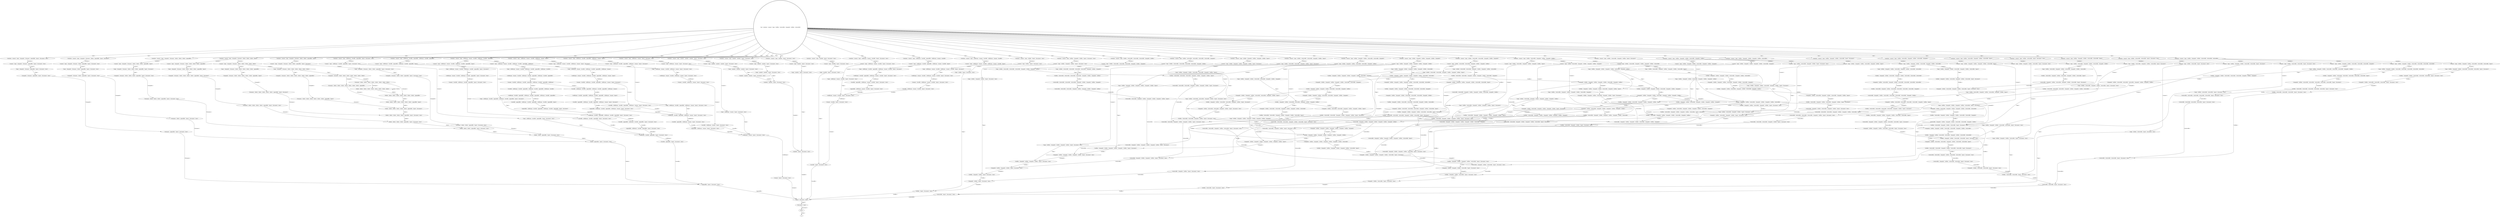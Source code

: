 digraph  {
0 [shape=doublecircle, label="('init', 'initialise', 'connect', 'login', 'listfiles', 'retrievefile', 'changedir', 'listfiles', 'retrievefile')"];
1 [label="('initialise', 'connect', 'login', 'changedir', 'listnames', 'delete', 'delete', 'appendfile', 'logout')"];
2 [label="('connect', 'login', 'changedir', 'listnames', 'delete', 'delete', 'appendfile', 'logout', 'disconnect')"];
3 [label="('login', 'changedir', 'listnames', 'delete', 'delete', 'appendfile', 'logout', 'disconnect', 'term')"];
4 [label="('changedir', 'listnames', 'delete', 'delete', 'appendfile', 'logout', 'disconnect', 'term')"];
5 [label="('listnames', 'delete', 'delete', 'appendfile', 'logout', 'disconnect', 'term')"];
6 [label="('delete', 'delete', 'appendfile', 'logout', 'disconnect', 'term')"];
7 [label="('delete', 'appendfile', 'logout', 'disconnect', 'term')"];
8 [label="('appendfile', 'logout', 'disconnect', 'term')"];
9 [label="('logout', 'disconnect', 'term')"];
10 [label="('disconnect', 'term')"];
11 [label="('term',)"];
13 [label="('initialise', 'connect', 'login', 'listfiles', 'logout', 'disconnect', 'term')"];
14 [label="('connect', 'login', 'listfiles', 'logout', 'disconnect', 'term')"];
15 [label="('login', 'listfiles', 'logout', 'disconnect', 'term')"];
16 [label="('listfiles', 'logout', 'disconnect', 'term')"];
18 [label="('initialise', 'connect', 'login', 'setfiletype', 'rename', 'logout', 'disconnect', 'term')"];
19 [label="('connect', 'login', 'setfiletype', 'rename', 'logout', 'disconnect', 'term')"];
20 [label="('login', 'setfiletype', 'rename', 'logout', 'disconnect', 'term')"];
21 [label="('setfiletype', 'rename', 'logout', 'disconnect', 'term')"];
22 [label="('rename', 'logout', 'disconnect', 'term')"];
24 [label="('initialise', 'connect', 'login', 'listfiles', 'changedir', 'listfiles', 'logout', 'disconnect', 'term')"];
25 [label="('connect', 'login', 'listfiles', 'changedir', 'listfiles', 'logout', 'disconnect', 'term')"];
26 [label="('login', 'listfiles', 'changedir', 'listfiles', 'logout', 'disconnect', 'term')"];
27 [label="('listfiles', 'changedir', 'listfiles', 'logout', 'disconnect', 'term')"];
28 [label="('changedir', 'listfiles', 'logout', 'disconnect', 'term')"];
30 [label="('initialise', 'connect', 'login', 'storefile', 'logout', 'disconnect', 'term')"];
31 [label="('connect', 'login', 'storefile', 'logout', 'disconnect', 'term')"];
32 [label="('login', 'storefile', 'logout', 'disconnect', 'term')"];
33 [label="('storefile', 'logout', 'disconnect', 'term')"];
35 [label="('initialise', 'connect', 'login', 'makedir', 'logout', 'disconnect', 'term')"];
36 [label="('connect', 'login', 'makedir', 'logout', 'disconnect', 'term')"];
37 [label="('login', 'makedir', 'logout', 'disconnect', 'term')"];
38 [label="('makedir', 'logout', 'disconnect', 'term')"];
40 [label="('initialise', 'connect', 'login', 'changedir', 'listnames', 'delete', 'delete', 'delete', 'appendfile')"];
41 [label="('connect', 'login', 'changedir', 'listnames', 'delete', 'delete', 'delete', 'appendfile', 'logout')"];
42 [label="('login', 'changedir', 'listnames', 'delete', 'delete', 'delete', 'appendfile', 'logout', 'disconnect')"];
43 [label="('changedir', 'listnames', 'delete', 'delete', 'delete', 'appendfile', 'logout', 'disconnect', 'term')"];
44 [label="('listnames', 'delete', 'delete', 'delete', 'appendfile', 'logout', 'disconnect', 'term')"];
45 [label="('delete', 'delete', 'delete', 'appendfile', 'logout', 'disconnect', 'term')"];
47 [label="('initialise', 'connect', 'login', 'changedir', 'listnames', 'appendfile', 'logout', 'disconnect', 'term')"];
48 [label="('connect', 'login', 'changedir', 'listnames', 'appendfile', 'logout', 'disconnect', 'term')"];
49 [label="('login', 'changedir', 'listnames', 'appendfile', 'logout', 'disconnect', 'term')"];
50 [label="('changedir', 'listnames', 'appendfile', 'logout', 'disconnect', 'term')"];
51 [label="('listnames', 'appendfile', 'logout', 'disconnect', 'term')"];
53 [label="('initialise', 'connect', 'login', 'listfiles', 'changedir', 'listfiles', 'changedir', 'listfiles', 'changedir')"];
54 [label="('connect', 'login', 'listfiles', 'changedir', 'listfiles', 'changedir', 'listfiles', 'changedir', 'listfiles')"];
55 [label="('login', 'listfiles', 'changedir', 'listfiles', 'changedir', 'listfiles', 'changedir', 'listfiles', 'logout')"];
56 [label="('listfiles', 'changedir', 'listfiles', 'changedir', 'listfiles', 'changedir', 'listfiles', 'logout', 'disconnect')"];
57 [label="('changedir', 'listfiles', 'changedir', 'listfiles', 'changedir', 'listfiles', 'logout', 'disconnect', 'term')"];
58 [label="('listfiles', 'changedir', 'listfiles', 'changedir', 'listfiles', 'logout', 'disconnect', 'term')"];
59 [label="('changedir', 'listfiles', 'changedir', 'listfiles', 'logout', 'disconnect', 'term')"];
61 [label="('initialise', 'connect', 'login', 'listfiles', 'retrievefile', 'changedir', 'listfiles', 'changedir', 'listfiles')"];
62 [label="('connect', 'login', 'listfiles', 'retrievefile', 'changedir', 'listfiles', 'changedir', 'listfiles', 'changedir')"];
63 [label="('login', 'listfiles', 'retrievefile', 'changedir', 'listfiles', 'changedir', 'listfiles', 'changedir', 'listfiles')"];
64 [label="('listfiles', 'retrievefile', 'changedir', 'listfiles', 'changedir', 'listfiles', 'changedir', 'listfiles', 'changedir')"];
65 [label="('retrievefile', 'changedir', 'listfiles', 'changedir', 'listfiles', 'changedir', 'listfiles', 'changedir', 'listfiles')"];
66 [label="('changedir', 'listfiles', 'changedir', 'listfiles', 'changedir', 'listfiles', 'changedir', 'listfiles', 'changedir')"];
67 [label="('listfiles', 'changedir', 'listfiles', 'changedir', 'listfiles', 'changedir', 'listfiles', 'changedir', 'listfiles')"];
68 [label="('changedir', 'listfiles', 'changedir', 'listfiles', 'changedir', 'listfiles', 'changedir', 'listfiles', 'logout')"];
70 [label="('initialise', 'connect', 'login', 'changedir', 'listnames', 'delete', 'appendfile', 'logout', 'disconnect')"];
71 [label="('connect', 'login', 'changedir', 'listnames', 'delete', 'appendfile', 'logout', 'disconnect', 'term')"];
72 [label="('login', 'changedir', 'listnames', 'delete', 'appendfile', 'logout', 'disconnect', 'term')"];
73 [label="('changedir', 'listnames', 'delete', 'appendfile', 'logout', 'disconnect', 'term')"];
74 [label="('listnames', 'delete', 'appendfile', 'logout', 'disconnect', 'term')"];
76 [label="('initialise', 'connect', 'login', 'setfiletype', 'storefile', 'appendfile', 'logout', 'disconnect', 'term')"];
77 [label="('connect', 'login', 'setfiletype', 'storefile', 'appendfile', 'logout', 'disconnect', 'term')"];
78 [label="('login', 'setfiletype', 'storefile', 'appendfile', 'logout', 'disconnect', 'term')"];
79 [label="('setfiletype', 'storefile', 'appendfile', 'logout', 'disconnect', 'term')"];
80 [label="('storefile', 'appendfile', 'logout', 'disconnect', 'term')"];
82 [label="('initialise', 'connect', 'login', 'setfiletype', 'rename', 'storefile', 'setfiletype', 'rename', 'logout')"];
83 [label="('connect', 'login', 'setfiletype', 'rename', 'storefile', 'setfiletype', 'rename', 'logout', 'disconnect')"];
84 [label="('login', 'setfiletype', 'rename', 'storefile', 'setfiletype', 'rename', 'logout', 'disconnect', 'term')"];
85 [label="('setfiletype', 'rename', 'storefile', 'setfiletype', 'rename', 'logout', 'disconnect', 'term')"];
86 [label="('rename', 'storefile', 'setfiletype', 'rename', 'logout', 'disconnect', 'term')"];
87 [label="('storefile', 'setfiletype', 'rename', 'logout', 'disconnect', 'term')"];
89 [label="('initialise', 'connect', 'login', 'listfiles', 'changedir', 'listfiles', 'retrievefile', 'logout', 'disconnect')"];
90 [label="('connect', 'login', 'listfiles', 'changedir', 'listfiles', 'retrievefile', 'logout', 'disconnect', 'term')"];
91 [label="('login', 'listfiles', 'changedir', 'listfiles', 'retrievefile', 'logout', 'disconnect', 'term')"];
92 [label="('listfiles', 'changedir', 'listfiles', 'retrievefile', 'logout', 'disconnect', 'term')"];
93 [label="('changedir', 'listfiles', 'retrievefile', 'logout', 'disconnect', 'term')"];
94 [label="('listfiles', 'retrievefile', 'logout', 'disconnect', 'term')"];
95 [label="('retrievefile', 'logout', 'disconnect', 'term')"];
97 [label="('initialise', 'connect', 'login', 'listfiles', 'retrievefile', 'logout', 'disconnect', 'term')"];
98 [label="('connect', 'login', 'listfiles', 'retrievefile', 'logout', 'disconnect', 'term')"];
99 [label="('login', 'listfiles', 'retrievefile', 'logout', 'disconnect', 'term')"];
100 [label="('initialise', 'connect', 'login', 'changedir', 'listnames', 'delete', 'delete', 'delete', 'delete')"];
101 [label="('connect', 'login', 'changedir', 'listnames', 'delete', 'delete', 'delete', 'delete', 'appendfile')"];
102 [label="('login', 'changedir', 'listnames', 'delete', 'delete', 'delete', 'delete', 'appendfile', 'logout')"];
103 [label="('changedir', 'listnames', 'delete', 'delete', 'delete', 'delete', 'appendfile', 'logout', 'disconnect')"];
104 [label="('listnames', 'delete', 'delete', 'delete', 'delete', 'appendfile', 'logout', 'disconnect', 'term')"];
105 [label="('delete', 'delete', 'delete', 'delete', 'appendfile', 'logout', 'disconnect', 'term')"];
106 [label="('initialise', 'connect', 'login', 'listfiles', 'changedir', 'listfiles', 'changedir', 'listfiles', 'retrievefile')"];
107 [label="('connect', 'login', 'listfiles', 'changedir', 'listfiles', 'changedir', 'listfiles', 'retrievefile', 'logout')"];
108 [label="('login', 'listfiles', 'changedir', 'listfiles', 'changedir', 'listfiles', 'retrievefile', 'logout', 'disconnect')"];
109 [label="('listfiles', 'changedir', 'listfiles', 'changedir', 'listfiles', 'retrievefile', 'logout', 'disconnect', 'term')"];
110 [label="('changedir', 'listfiles', 'changedir', 'listfiles', 'retrievefile', 'logout', 'disconnect', 'term')"];
112 [label="('initialise', 'connect', 'login', 'listfiles', 'retrievefile', 'changedir', 'listfiles', 'logout', 'disconnect')"];
113 [label="('connect', 'login', 'listfiles', 'retrievefile', 'changedir', 'listfiles', 'logout', 'disconnect', 'term')"];
114 [label="('login', 'listfiles', 'retrievefile', 'changedir', 'listfiles', 'logout', 'disconnect', 'term')"];
115 [label="('listfiles', 'retrievefile', 'changedir', 'listfiles', 'logout', 'disconnect', 'term')"];
116 [label="('retrievefile', 'changedir', 'listfiles', 'logout', 'disconnect', 'term')"];
118 [label="('initialise', 'connect', 'login', 'makedir', 'makedir', 'logout', 'disconnect', 'term')"];
119 [label="('connect', 'login', 'makedir', 'makedir', 'logout', 'disconnect', 'term')"];
120 [label="('login', 'makedir', 'makedir', 'logout', 'disconnect', 'term')"];
121 [label="('makedir', 'makedir', 'logout', 'disconnect', 'term')"];
123 [label="('initialise', 'connect', 'login', 'setfiletype', 'storefile', 'appendfile', 'setfiletype', 'rename', 'storefile')"];
124 [label="('connect', 'login', 'setfiletype', 'storefile', 'appendfile', 'setfiletype', 'rename', 'storefile', 'logout')"];
125 [label="('login', 'setfiletype', 'storefile', 'appendfile', 'setfiletype', 'rename', 'storefile', 'logout', 'disconnect')"];
126 [label="('setfiletype', 'storefile', 'appendfile', 'setfiletype', 'rename', 'storefile', 'logout', 'disconnect', 'term')"];
127 [label="('storefile', 'appendfile', 'setfiletype', 'rename', 'storefile', 'logout', 'disconnect', 'term')"];
128 [label="('appendfile', 'setfiletype', 'rename', 'storefile', 'logout', 'disconnect', 'term')"];
129 [label="('setfiletype', 'rename', 'storefile', 'logout', 'disconnect', 'term')"];
130 [label="('rename', 'storefile', 'logout', 'disconnect', 'term')"];
131 [label="('connect', 'login', 'listfiles', 'retrievefile', 'changedir', 'listfiles', 'changedir', 'listfiles', 'logout')"];
132 [label="('login', 'listfiles', 'retrievefile', 'changedir', 'listfiles', 'changedir', 'listfiles', 'logout', 'disconnect')"];
133 [label="('listfiles', 'retrievefile', 'changedir', 'listfiles', 'changedir', 'listfiles', 'logout', 'disconnect', 'term')"];
134 [label="('retrievefile', 'changedir', 'listfiles', 'changedir', 'listfiles', 'logout', 'disconnect', 'term')"];
136 [label="('initialise', 'connect', 'login', 'listfiles', 'retrievefile', 'retrievefile', 'retrievefile', 'retrievefile', 'changedir')"];
137 [label="('connect', 'login', 'listfiles', 'retrievefile', 'retrievefile', 'retrievefile', 'retrievefile', 'changedir', 'listfiles')"];
138 [label="('login', 'listfiles', 'retrievefile', 'retrievefile', 'retrievefile', 'retrievefile', 'changedir', 'listfiles', 'changedir')"];
139 [label="('listfiles', 'retrievefile', 'retrievefile', 'retrievefile', 'retrievefile', 'changedir', 'listfiles', 'changedir', 'listfiles')"];
140 [label="('retrievefile', 'retrievefile', 'retrievefile', 'retrievefile', 'changedir', 'listfiles', 'changedir', 'listfiles', 'changedir')"];
141 [label="('retrievefile', 'retrievefile', 'retrievefile', 'changedir', 'listfiles', 'changedir', 'listfiles', 'changedir', 'listfiles')"];
142 [label="('retrievefile', 'retrievefile', 'changedir', 'listfiles', 'changedir', 'listfiles', 'changedir', 'listfiles', 'logout')"];
143 [label="('retrievefile', 'changedir', 'listfiles', 'changedir', 'listfiles', 'changedir', 'listfiles', 'logout', 'disconnect')"];
145 [label="('initialise', 'connect', 'login', 'setfiletype', 'rename', 'storefile', 'logout', 'disconnect', 'term')"];
146 [label="('connect', 'login', 'setfiletype', 'rename', 'storefile', 'logout', 'disconnect', 'term')"];
147 [label="('login', 'setfiletype', 'rename', 'storefile', 'logout', 'disconnect', 'term')"];
148 [label="('initialise', 'connect', 'login', 'listfiles', 'changedir', 'listfiles', 'changedir', 'listfiles', 'logout')"];
149 [label="('connect', 'login', 'listfiles', 'changedir', 'listfiles', 'changedir', 'listfiles', 'logout', 'disconnect')"];
150 [label="('login', 'listfiles', 'changedir', 'listfiles', 'changedir', 'listfiles', 'logout', 'disconnect', 'term')"];
152 [label="('initialise', 'connect', 'login', 'makedir', 'makedir', 'makedir', 'logout', 'disconnect', 'term')"];
153 [label="('connect', 'login', 'makedir', 'makedir', 'makedir', 'logout', 'disconnect', 'term')"];
154 [label="('login', 'makedir', 'makedir', 'makedir', 'logout', 'disconnect', 'term')"];
155 [label="('makedir', 'makedir', 'makedir', 'logout', 'disconnect', 'term')"];
156 [label="('login', 'listfiles', 'changedir', 'listfiles', 'changedir', 'listfiles', 'changedir', 'listfiles', 'retrievefile')"];
157 [label="('listfiles', 'changedir', 'listfiles', 'changedir', 'listfiles', 'changedir', 'listfiles', 'retrievefile', 'retrievefile')"];
158 [label="('changedir', 'listfiles', 'changedir', 'listfiles', 'changedir', 'listfiles', 'retrievefile', 'retrievefile', 'changedir')"];
159 [label="('listfiles', 'changedir', 'listfiles', 'changedir', 'listfiles', 'retrievefile', 'retrievefile', 'changedir', 'listfiles')"];
160 [label="('changedir', 'listfiles', 'changedir', 'listfiles', 'retrievefile', 'retrievefile', 'changedir', 'listfiles', 'changedir')"];
161 [label="('listfiles', 'changedir', 'listfiles', 'retrievefile', 'retrievefile', 'changedir', 'listfiles', 'changedir', 'listfiles')"];
162 [label="('changedir', 'listfiles', 'retrievefile', 'retrievefile', 'changedir', 'listfiles', 'changedir', 'listfiles', 'retrievefile')"];
163 [label="('listfiles', 'retrievefile', 'retrievefile', 'changedir', 'listfiles', 'changedir', 'listfiles', 'retrievefile', 'logout')"];
164 [label="('retrievefile', 'retrievefile', 'changedir', 'listfiles', 'changedir', 'listfiles', 'retrievefile', 'logout', 'disconnect')"];
165 [label="('retrievefile', 'changedir', 'listfiles', 'changedir', 'listfiles', 'retrievefile', 'logout', 'disconnect', 'term')"];
166 [label="('login', 'listfiles', 'changedir', 'listfiles', 'changedir', 'listfiles', 'changedir', 'listfiles', 'changedir')"];
167 [label="('connect', 'login', 'changedir', 'listnames', 'delete', 'delete', 'delete', 'delete', 'delete')"];
168 [label="('login', 'changedir', 'listnames', 'delete', 'delete', 'delete', 'delete', 'delete', 'delete')"];
169 [label="('changedir', 'listnames', 'delete', 'delete', 'delete', 'delete', 'delete', 'delete', 'delete')"];
170 [label="('listnames', 'delete', 'delete', 'delete', 'delete', 'delete', 'delete', 'delete', 'appendfile')"];
171 [label="('delete', 'delete', 'delete', 'delete', 'delete', 'delete', 'delete', 'appendfile', 'logout')"];
172 [label="('delete', 'delete', 'delete', 'delete', 'delete', 'delete', 'appendfile', 'logout', 'disconnect')"];
173 [label="('delete', 'delete', 'delete', 'delete', 'delete', 'appendfile', 'logout', 'disconnect', 'term')"];
175 [label="('initialise', 'connect', 'login', 'setfiletype', 'storefile', 'appendfile', 'setfiletype', 'storefile', 'appendfile')"];
176 [label="('connect', 'login', 'setfiletype', 'storefile', 'appendfile', 'setfiletype', 'storefile', 'appendfile', 'logout')"];
177 [label="('login', 'setfiletype', 'storefile', 'appendfile', 'setfiletype', 'storefile', 'appendfile', 'logout', 'disconnect')"];
178 [label="('setfiletype', 'storefile', 'appendfile', 'setfiletype', 'storefile', 'appendfile', 'logout', 'disconnect', 'term')"];
179 [label="('storefile', 'appendfile', 'setfiletype', 'storefile', 'appendfile', 'logout', 'disconnect', 'term')"];
180 [label="('appendfile', 'setfiletype', 'storefile', 'appendfile', 'logout', 'disconnect', 'term')"];
182 [label="('initialise', 'connect', 'login', 'listfiles', 'changedir', 'listfiles', 'retrievefile', 'changedir', 'listfiles')"];
183 [label="('connect', 'login', 'listfiles', 'changedir', 'listfiles', 'retrievefile', 'changedir', 'listfiles', 'changedir')"];
184 [label="('login', 'listfiles', 'changedir', 'listfiles', 'retrievefile', 'changedir', 'listfiles', 'changedir', 'listfiles')"];
185 [label="('listfiles', 'changedir', 'listfiles', 'retrievefile', 'changedir', 'listfiles', 'changedir', 'listfiles', 'changedir')"];
186 [label="('changedir', 'listfiles', 'retrievefile', 'changedir', 'listfiles', 'changedir', 'listfiles', 'changedir', 'listfiles')"];
187 [label="('listfiles', 'retrievefile', 'changedir', 'listfiles', 'changedir', 'listfiles', 'changedir', 'listfiles', 'retrievefile')"];
188 [label="('retrievefile', 'changedir', 'listfiles', 'changedir', 'listfiles', 'changedir', 'listfiles', 'retrievefile', 'logout')"];
189 [label="('changedir', 'listfiles', 'changedir', 'listfiles', 'changedir', 'listfiles', 'retrievefile', 'logout', 'disconnect')"];
190 [label="('connect', 'login', 'listfiles', 'retrievefile', 'changedir', 'listfiles', 'changedir', 'listfiles', 'retrievefile')"];
191 [label="('login', 'listfiles', 'retrievefile', 'changedir', 'listfiles', 'changedir', 'listfiles', 'retrievefile', 'changedir')"];
192 [label="('listfiles', 'retrievefile', 'changedir', 'listfiles', 'changedir', 'listfiles', 'retrievefile', 'changedir', 'listfiles')"];
193 [label="('retrievefile', 'changedir', 'listfiles', 'changedir', 'listfiles', 'retrievefile', 'changedir', 'listfiles', 'changedir')"];
194 [label="('changedir', 'listfiles', 'changedir', 'listfiles', 'retrievefile', 'changedir', 'listfiles', 'changedir', 'listfiles')"];
196 [label="('initialise', 'connect', 'login', 'setfiletype', 'rename', 'storefile', 'setfiletype', 'storefile', 'appendfile')"];
197 [label="('connect', 'login', 'setfiletype', 'rename', 'storefile', 'setfiletype', 'storefile', 'appendfile', 'logout')"];
198 [label="('login', 'setfiletype', 'rename', 'storefile', 'setfiletype', 'storefile', 'appendfile', 'logout', 'disconnect')"];
199 [label="('setfiletype', 'rename', 'storefile', 'setfiletype', 'storefile', 'appendfile', 'logout', 'disconnect', 'term')"];
200 [label="('rename', 'storefile', 'setfiletype', 'storefile', 'appendfile', 'logout', 'disconnect', 'term')"];
201 [label="('storefile', 'setfiletype', 'storefile', 'appendfile', 'logout', 'disconnect', 'term')"];
203 [label="('initialise', 'connect', 'login', 'listfiles', 'changedir', 'listfiles', 'retrievefile', 'retrievefile', 'retrievefile')"];
204 [label="('connect', 'login', 'listfiles', 'changedir', 'listfiles', 'retrievefile', 'retrievefile', 'retrievefile', 'retrievefile')"];
205 [label="('login', 'listfiles', 'changedir', 'listfiles', 'retrievefile', 'retrievefile', 'retrievefile', 'retrievefile', 'retrievefile')"];
206 [label="('listfiles', 'changedir', 'listfiles', 'retrievefile', 'retrievefile', 'retrievefile', 'retrievefile', 'retrievefile', 'logout')"];
207 [label="('changedir', 'listfiles', 'retrievefile', 'retrievefile', 'retrievefile', 'retrievefile', 'retrievefile', 'logout', 'disconnect')"];
208 [label="('listfiles', 'retrievefile', 'retrievefile', 'retrievefile', 'retrievefile', 'retrievefile', 'logout', 'disconnect', 'term')"];
209 [label="('retrievefile', 'retrievefile', 'retrievefile', 'retrievefile', 'retrievefile', 'logout', 'disconnect', 'term')"];
210 [label="('retrievefile', 'retrievefile', 'retrievefile', 'retrievefile', 'logout', 'disconnect', 'term')"];
211 [label="('retrievefile', 'retrievefile', 'retrievefile', 'logout', 'disconnect', 'term')"];
212 [label="('retrievefile', 'retrievefile', 'logout', 'disconnect', 'term')"];
214 [label="('initialise', 'connect', 'login', 'listfiles', 'retrievefile', 'retrievefile', 'changedir', 'listfiles', 'logout')"];
215 [label="('connect', 'login', 'listfiles', 'retrievefile', 'retrievefile', 'changedir', 'listfiles', 'logout', 'disconnect')"];
216 [label="('login', 'listfiles', 'retrievefile', 'retrievefile', 'changedir', 'listfiles', 'logout', 'disconnect', 'term')"];
217 [label="('listfiles', 'retrievefile', 'retrievefile', 'changedir', 'listfiles', 'logout', 'disconnect', 'term')"];
218 [label="('retrievefile', 'retrievefile', 'changedir', 'listfiles', 'logout', 'disconnect', 'term')"];
219 [label="('connect', 'login', 'listfiles', 'changedir', 'listfiles', 'changedir', 'listfiles', 'retrievefile', 'changedir')"];
220 [label="('login', 'listfiles', 'changedir', 'listfiles', 'changedir', 'listfiles', 'retrievefile', 'changedir', 'listfiles')"];
221 [label="('listfiles', 'changedir', 'listfiles', 'changedir', 'listfiles', 'retrievefile', 'changedir', 'listfiles', 'retrievefile')"];
222 [label="('changedir', 'listfiles', 'changedir', 'listfiles', 'retrievefile', 'changedir', 'listfiles', 'retrievefile', 'changedir')"];
223 [label="('listfiles', 'changedir', 'listfiles', 'retrievefile', 'changedir', 'listfiles', 'retrievefile', 'changedir', 'listfiles')"];
224 [label="('changedir', 'listfiles', 'retrievefile', 'changedir', 'listfiles', 'retrievefile', 'changedir', 'listfiles', 'logout')"];
225 [label="('listfiles', 'retrievefile', 'changedir', 'listfiles', 'retrievefile', 'changedir', 'listfiles', 'logout', 'disconnect')"];
226 [label="('retrievefile', 'changedir', 'listfiles', 'retrievefile', 'changedir', 'listfiles', 'logout', 'disconnect', 'term')"];
227 [label="('changedir', 'listfiles', 'retrievefile', 'changedir', 'listfiles', 'logout', 'disconnect', 'term')"];
228 [label="('listnames', 'delete', 'delete', 'delete', 'delete', 'delete', 'delete', 'delete', 'delete')"];
229 [label="('delete', 'delete', 'delete', 'delete', 'delete', 'delete', 'delete', 'delete', 'delete')"];
230 [label="('delete', 'delete', 'delete', 'delete', 'delete', 'delete', 'delete', 'delete', 'appendfile')"];
231 [label="('listfiles', 'changedir', 'listfiles', 'retrievefile', 'changedir', 'listfiles', 'changedir', 'listfiles', 'logout')"];
232 [label="('changedir', 'listfiles', 'retrievefile', 'changedir', 'listfiles', 'changedir', 'listfiles', 'logout', 'disconnect')"];
234 [label="('initialise', 'connect', 'login', 'listfiles', 'retrievefile', 'retrievefile', 'retrievefile', 'changedir', 'listfiles')"];
235 [label="('connect', 'login', 'listfiles', 'retrievefile', 'retrievefile', 'retrievefile', 'changedir', 'listfiles', 'changedir')"];
236 [label="('login', 'listfiles', 'retrievefile', 'retrievefile', 'retrievefile', 'changedir', 'listfiles', 'changedir', 'listfiles')"];
237 [label="('listfiles', 'retrievefile', 'retrievefile', 'retrievefile', 'changedir', 'listfiles', 'changedir', 'listfiles', 'logout')"];
238 [label="('retrievefile', 'retrievefile', 'retrievefile', 'changedir', 'listfiles', 'changedir', 'listfiles', 'logout', 'disconnect')"];
239 [label="('retrievefile', 'retrievefile', 'changedir', 'listfiles', 'changedir', 'listfiles', 'logout', 'disconnect', 'term')"];
241 [label="('initialise', 'connect', 'login', 'listfiles', 'retrievefile', 'retrievefile', 'logout', 'disconnect', 'term')"];
242 [label="('connect', 'login', 'listfiles', 'retrievefile', 'retrievefile', 'logout', 'disconnect', 'term')"];
243 [label="('login', 'listfiles', 'retrievefile', 'retrievefile', 'logout', 'disconnect', 'term')"];
244 [label="('listfiles', 'retrievefile', 'retrievefile', 'logout', 'disconnect', 'term')"];
245 [label="('listfiles', 'changedir', 'listfiles', 'changedir', 'listfiles', 'retrievefile', 'changedir', 'listfiles', 'logout')"];
246 [label="('changedir', 'listfiles', 'changedir', 'listfiles', 'retrievefile', 'changedir', 'listfiles', 'logout', 'disconnect')"];
247 [label="('listfiles', 'changedir', 'listfiles', 'retrievefile', 'changedir', 'listfiles', 'logout', 'disconnect', 'term')"];
248 [label="('listfiles', 'changedir', 'listfiles', 'changedir', 'listfiles', 'changedir', 'listfiles', 'retrievefile', 'changedir')"];
249 [label="('changedir', 'listfiles', 'changedir', 'listfiles', 'changedir', 'listfiles', 'retrievefile', 'changedir', 'listfiles')"];
250 [label="('listfiles', 'changedir', 'listfiles', 'changedir', 'listfiles', 'retrievefile', 'changedir', 'listfiles', 'changedir')"];
251 [label="('listfiles', 'changedir', 'listfiles', 'retrievefile', 'changedir', 'listfiles', 'changedir', 'listfiles', 'retrievefile')"];
252 [label="('changedir', 'listfiles', 'retrievefile', 'changedir', 'listfiles', 'changedir', 'listfiles', 'retrievefile', 'retrievefile')"];
253 [label="('listfiles', 'retrievefile', 'changedir', 'listfiles', 'changedir', 'listfiles', 'retrievefile', 'retrievefile', 'logout')"];
254 [label="('retrievefile', 'changedir', 'listfiles', 'changedir', 'listfiles', 'retrievefile', 'retrievefile', 'logout', 'disconnect')"];
255 [label="('changedir', 'listfiles', 'changedir', 'listfiles', 'retrievefile', 'retrievefile', 'logout', 'disconnect', 'term')"];
256 [label="('listfiles', 'changedir', 'listfiles', 'retrievefile', 'retrievefile', 'logout', 'disconnect', 'term')"];
257 [label="('changedir', 'listfiles', 'retrievefile', 'retrievefile', 'logout', 'disconnect', 'term')"];
258 [label="('listfiles', 'retrievefile', 'changedir', 'listfiles', 'changedir', 'listfiles', 'changedir', 'listfiles', 'logout')"];
259 [label="('changedir', 'listfiles', 'changedir', 'listfiles', 'changedir', 'listfiles', 'changedir', 'listfiles', 'retrievefile')"];
260 [label="('changedir', 'listfiles', 'changedir', 'listfiles', 'changedir', 'listfiles', 'retrievefile', 'retrievefile', 'retrievefile')"];
261 [label="('listfiles', 'changedir', 'listfiles', 'changedir', 'listfiles', 'retrievefile', 'retrievefile', 'retrievefile', 'changedir')"];
262 [label="('changedir', 'listfiles', 'changedir', 'listfiles', 'retrievefile', 'retrievefile', 'retrievefile', 'changedir', 'listfiles')"];
263 [label="('listfiles', 'changedir', 'listfiles', 'retrievefile', 'retrievefile', 'retrievefile', 'changedir', 'listfiles', 'retrievefile')"];
264 [label="('changedir', 'listfiles', 'retrievefile', 'retrievefile', 'retrievefile', 'changedir', 'listfiles', 'retrievefile', 'logout')"];
265 [label="('listfiles', 'retrievefile', 'retrievefile', 'retrievefile', 'changedir', 'listfiles', 'retrievefile', 'logout', 'disconnect')"];
266 [label="('retrievefile', 'retrievefile', 'retrievefile', 'changedir', 'listfiles', 'retrievefile', 'logout', 'disconnect', 'term')"];
267 [label="('retrievefile', 'retrievefile', 'changedir', 'listfiles', 'retrievefile', 'logout', 'disconnect', 'term')"];
268 [label="('retrievefile', 'changedir', 'listfiles', 'retrievefile', 'logout', 'disconnect', 'term')"];
269 [label="('login', 'changedir', 'listnames', 'delete', 'delete', 'delete', 'delete', 'delete', 'appendfile')"];
270 [label="('changedir', 'listnames', 'delete', 'delete', 'delete', 'delete', 'delete', 'appendfile', 'logout')"];
271 [label="('listnames', 'delete', 'delete', 'delete', 'delete', 'delete', 'appendfile', 'logout', 'disconnect')"];
272 [label="('connect', 'login', 'listfiles', 'changedir', 'listfiles', 'retrievefile', 'retrievefile', 'retrievefile', 'changedir')"];
273 [label="('login', 'listfiles', 'changedir', 'listfiles', 'retrievefile', 'retrievefile', 'retrievefile', 'changedir', 'listfiles')"];
274 [label="('listfiles', 'changedir', 'listfiles', 'retrievefile', 'retrievefile', 'retrievefile', 'changedir', 'listfiles', 'changedir')"];
275 [label="('changedir', 'listfiles', 'retrievefile', 'retrievefile', 'retrievefile', 'changedir', 'listfiles', 'changedir', 'listfiles')"];
276 [label="('listfiles', 'retrievefile', 'retrievefile', 'retrievefile', 'changedir', 'listfiles', 'changedir', 'listfiles', 'retrievefile')"];
277 [label="('retrievefile', 'retrievefile', 'retrievefile', 'changedir', 'listfiles', 'changedir', 'listfiles', 'retrievefile', 'logout')"];
278 [label="('connect', 'login', 'listfiles', 'changedir', 'listfiles', 'retrievefile', 'changedir', 'listfiles', 'logout')"];
279 [label="('login', 'listfiles', 'changedir', 'listfiles', 'retrievefile', 'changedir', 'listfiles', 'logout', 'disconnect')"];
280 [label="('changedir', 'listnames', 'delete', 'delete', 'delete', 'delete', 'delete', 'delete', 'appendfile')"];
281 [label="('listnames', 'delete', 'delete', 'delete', 'delete', 'delete', 'delete', 'appendfile', 'logout')"];
282 [label="('listfiles', 'changedir', 'listfiles', 'changedir', 'listfiles', 'changedir', 'listfiles', 'retrievefile', 'logout')"];
283 [label="('changedir', 'listfiles', 'changedir', 'listfiles', 'retrievefile', 'retrievefile', 'changedir', 'listfiles', 'logout')"];
284 [label="('listfiles', 'changedir', 'listfiles', 'retrievefile', 'retrievefile', 'changedir', 'listfiles', 'logout', 'disconnect')"];
285 [label="('changedir', 'listfiles', 'retrievefile', 'retrievefile', 'changedir', 'listfiles', 'logout', 'disconnect', 'term')"];
286 [label="('connect', 'login', 'listfiles', 'changedir', 'listfiles', 'retrievefile', 'changedir', 'listfiles', 'retrievefile')"];
287 [label="('login', 'listfiles', 'changedir', 'listfiles', 'retrievefile', 'changedir', 'listfiles', 'retrievefile', 'retrievefile')"];
288 [label="('listfiles', 'changedir', 'listfiles', 'retrievefile', 'changedir', 'listfiles', 'retrievefile', 'retrievefile', 'retrievefile')"];
289 [label="('changedir', 'listfiles', 'retrievefile', 'changedir', 'listfiles', 'retrievefile', 'retrievefile', 'retrievefile', 'retrievefile')"];
290 [label="('listfiles', 'retrievefile', 'changedir', 'listfiles', 'retrievefile', 'retrievefile', 'retrievefile', 'retrievefile', 'changedir')"];
291 [label="('retrievefile', 'changedir', 'listfiles', 'retrievefile', 'retrievefile', 'retrievefile', 'retrievefile', 'changedir', 'listfiles')"];
292 [label="('changedir', 'listfiles', 'retrievefile', 'retrievefile', 'retrievefile', 'retrievefile', 'changedir', 'listfiles', 'logout')"];
293 [label="('listfiles', 'retrievefile', 'retrievefile', 'retrievefile', 'retrievefile', 'changedir', 'listfiles', 'logout', 'disconnect')"];
294 [label="('retrievefile', 'retrievefile', 'retrievefile', 'retrievefile', 'changedir', 'listfiles', 'logout', 'disconnect', 'term')"];
295 [label="('retrievefile', 'retrievefile', 'retrievefile', 'changedir', 'listfiles', 'logout', 'disconnect', 'term')"];
297 [label="('initialise', 'connect', 'login', 'listfiles', 'retrievefile', 'changedir', 'listfiles', 'retrievefile', 'logout')"];
298 [label="('connect', 'login', 'listfiles', 'retrievefile', 'changedir', 'listfiles', 'retrievefile', 'logout', 'disconnect')"];
299 [label="('login', 'listfiles', 'retrievefile', 'changedir', 'listfiles', 'retrievefile', 'logout', 'disconnect', 'term')"];
300 [label="('listfiles', 'retrievefile', 'changedir', 'listfiles', 'retrievefile', 'logout', 'disconnect', 'term')"];
301 [label="('initialise', 'connect', 'login', 'listfiles', 'changedir', 'listfiles', 'retrievefile', 'retrievefile', 'changedir')"];
302 [label="('connect', 'login', 'listfiles', 'changedir', 'listfiles', 'retrievefile', 'retrievefile', 'changedir', 'listfiles')"];
303 [label="('login', 'listfiles', 'changedir', 'listfiles', 'retrievefile', 'retrievefile', 'changedir', 'listfiles', 'changedir')"];
304 [label="('changedir', 'listfiles', 'retrievefile', 'retrievefile', 'changedir', 'listfiles', 'changedir', 'listfiles', 'logout')"];
305 [label="('listfiles', 'retrievefile', 'retrievefile', 'changedir', 'listfiles', 'changedir', 'listfiles', 'logout', 'disconnect')"];
306 [label="('login', 'listfiles', 'retrievefile', 'changedir', 'listfiles', 'changedir', 'listfiles', 'retrievefile', 'logout')"];
307 [label="('listfiles', 'retrievefile', 'changedir', 'listfiles', 'changedir', 'listfiles', 'retrievefile', 'logout', 'disconnect')"];
308 [label="('initialise', 'connect', 'login', 'listfiles', 'retrievefile', 'retrievefile', 'changedir', 'listfiles', 'changedir')"];
309 [label="('connect', 'login', 'listfiles', 'retrievefile', 'retrievefile', 'changedir', 'listfiles', 'changedir', 'listfiles')"];
310 [label="('login', 'listfiles', 'retrievefile', 'retrievefile', 'changedir', 'listfiles', 'changedir', 'listfiles', 'logout')"];
311 [label="('connect', 'login', 'listfiles', 'changedir', 'listfiles', 'retrievefile', 'retrievefile', 'retrievefile', 'logout')"];
312 [label="('login', 'listfiles', 'changedir', 'listfiles', 'retrievefile', 'retrievefile', 'retrievefile', 'logout', 'disconnect')"];
313 [label="('listfiles', 'changedir', 'listfiles', 'retrievefile', 'retrievefile', 'retrievefile', 'logout', 'disconnect', 'term')"];
314 [label="('changedir', 'listfiles', 'retrievefile', 'retrievefile', 'retrievefile', 'logout', 'disconnect', 'term')"];
315 [label="('listfiles', 'retrievefile', 'retrievefile', 'retrievefile', 'logout', 'disconnect', 'term')"];
316 [label="('connect', 'login', 'setfiletype', 'rename', 'storefile', 'setfiletype', 'storefile', 'appendfile', 'setfiletype')"];
317 [label="('login', 'setfiletype', 'rename', 'storefile', 'setfiletype', 'storefile', 'appendfile', 'setfiletype', 'storefile')"];
318 [label="('setfiletype', 'rename', 'storefile', 'setfiletype', 'storefile', 'appendfile', 'setfiletype', 'storefile', 'appendfile')"];
319 [label="('rename', 'storefile', 'setfiletype', 'storefile', 'appendfile', 'setfiletype', 'storefile', 'appendfile', 'setfiletype')"];
320 [label="('storefile', 'setfiletype', 'storefile', 'appendfile', 'setfiletype', 'storefile', 'appendfile', 'setfiletype', 'storefile')"];
321 [label="('setfiletype', 'storefile', 'appendfile', 'setfiletype', 'storefile', 'appendfile', 'setfiletype', 'storefile', 'appendfile')"];
322 [label="('storefile', 'appendfile', 'setfiletype', 'storefile', 'appendfile', 'setfiletype', 'storefile', 'appendfile', 'logout')"];
323 [label="('appendfile', 'setfiletype', 'storefile', 'appendfile', 'setfiletype', 'storefile', 'appendfile', 'logout', 'disconnect')"];
324 [label="('initialise', 'connect', 'login', 'listfiles', 'retrievefile', 'changedir', 'listfiles', 'retrievefile', 'changedir')"];
325 [label="('connect', 'login', 'listfiles', 'retrievefile', 'changedir', 'listfiles', 'retrievefile', 'changedir', 'listfiles')"];
326 [label="('login', 'listfiles', 'retrievefile', 'changedir', 'listfiles', 'retrievefile', 'changedir', 'listfiles', 'retrievefile')"];
327 [label="('listfiles', 'retrievefile', 'changedir', 'listfiles', 'retrievefile', 'changedir', 'listfiles', 'retrievefile', 'logout')"];
328 [label="('retrievefile', 'changedir', 'listfiles', 'retrievefile', 'changedir', 'listfiles', 'retrievefile', 'logout', 'disconnect')"];
329 [label="('changedir', 'listfiles', 'retrievefile', 'changedir', 'listfiles', 'retrievefile', 'logout', 'disconnect', 'term')"];
330 [label="('login', 'setfiletype', 'rename', 'storefile', 'setfiletype', 'storefile', 'appendfile', 'setfiletype', 'rename')"];
331 [label="('setfiletype', 'rename', 'storefile', 'setfiletype', 'storefile', 'appendfile', 'setfiletype', 'rename', 'logout')"];
332 [label="('rename', 'storefile', 'setfiletype', 'storefile', 'appendfile', 'setfiletype', 'rename', 'logout', 'disconnect')"];
333 [label="('storefile', 'setfiletype', 'storefile', 'appendfile', 'setfiletype', 'rename', 'logout', 'disconnect', 'term')"];
334 [label="('setfiletype', 'storefile', 'appendfile', 'setfiletype', 'rename', 'logout', 'disconnect', 'term')"];
335 [label="('storefile', 'appendfile', 'setfiletype', 'rename', 'logout', 'disconnect', 'term')"];
336 [label="('appendfile', 'setfiletype', 'rename', 'logout', 'disconnect', 'term')"];
337 [label="('storefile', 'setfiletype', 'storefile', 'appendfile', 'setfiletype', 'storefile', 'appendfile', 'setfiletype', 'rename')"];
338 [label="('setfiletype', 'storefile', 'appendfile', 'setfiletype', 'storefile', 'appendfile', 'setfiletype', 'rename', 'logout')"];
339 [label="('storefile', 'appendfile', 'setfiletype', 'storefile', 'appendfile', 'setfiletype', 'rename', 'logout', 'disconnect')"];
340 [label="('appendfile', 'setfiletype', 'storefile', 'appendfile', 'setfiletype', 'rename', 'logout', 'disconnect', 'term')"];
341 [label="('login', 'listfiles', 'changedir', 'listfiles', 'retrievefile', 'changedir', 'listfiles', 'retrievefile', 'logout')"];
342 [label="('listfiles', 'changedir', 'listfiles', 'retrievefile', 'changedir', 'listfiles', 'retrievefile', 'logout', 'disconnect')"];
343 [label="('login', 'listfiles', 'retrievefile', 'retrievefile', 'changedir', 'listfiles', 'changedir', 'listfiles', 'retrievefile')"];
344 [label="('listfiles', 'retrievefile', 'retrievefile', 'changedir', 'listfiles', 'changedir', 'listfiles', 'retrievefile', 'changedir')"];
345 [label="('retrievefile', 'retrievefile', 'changedir', 'listfiles', 'changedir', 'listfiles', 'retrievefile', 'changedir', 'listfiles')"];
346 [label="('changedir', 'listfiles', 'retrievefile', 'changedir', 'listfiles', 'changedir', 'listfiles', 'retrievefile', 'changedir')"];
347 [label="('changedir', 'listfiles', 'changedir', 'listfiles', 'changedir', 'listfiles', 'retrievefile', 'retrievefile', 'logout')"];
348 [label="('listfiles', 'changedir', 'listfiles', 'changedir', 'listfiles', 'retrievefile', 'retrievefile', 'logout', 'disconnect')"];
349 [label="('login', 'listfiles', 'retrievefile', 'changedir', 'listfiles', 'retrievefile', 'changedir', 'listfiles', 'logout')"];
350 [label="('login', 'listfiles', 'changedir', 'listfiles', 'retrievefile', 'retrievefile', 'changedir', 'listfiles', 'logout')"];
351 [label="('initialise', 'connect', 'login', 'listfiles', 'changedir', 'listfiles', 'retrievefile', 'retrievefile', 'logout')"];
352 [label="('connect', 'login', 'listfiles', 'changedir', 'listfiles', 'retrievefile', 'retrievefile', 'logout', 'disconnect')"];
353 [label="('login', 'listfiles', 'changedir', 'listfiles', 'retrievefile', 'retrievefile', 'logout', 'disconnect', 'term')"];
354 [label="('retrievefile', 'changedir', 'listfiles', 'changedir', 'listfiles', 'changedir', 'listfiles', 'retrievefile', 'changedir')"];
355 [label="('initialise', 'connect', 'login', 'setfiletype', 'storefile', 'appendfile', 'setfiletype', 'rename', 'logout')"];
356 [label="('connect', 'login', 'setfiletype', 'storefile', 'appendfile', 'setfiletype', 'rename', 'logout', 'disconnect')"];
357 [label="('login', 'setfiletype', 'storefile', 'appendfile', 'setfiletype', 'rename', 'logout', 'disconnect', 'term')"];
358 [label="('initialise', 'connect', 'login', 'setfiletype', 'rename', 'storefile', 'setfiletype', 'rename', 'storefile')"];
359 [label="('connect', 'login', 'setfiletype', 'rename', 'storefile', 'setfiletype', 'rename', 'storefile', 'logout')"];
360 [label="('login', 'setfiletype', 'rename', 'storefile', 'setfiletype', 'rename', 'storefile', 'logout', 'disconnect')"];
361 [label="('setfiletype', 'rename', 'storefile', 'setfiletype', 'rename', 'storefile', 'logout', 'disconnect', 'term')"];
362 [label="('rename', 'storefile', 'setfiletype', 'rename', 'storefile', 'logout', 'disconnect', 'term')"];
363 [label="('storefile', 'setfiletype', 'rename', 'storefile', 'logout', 'disconnect', 'term')"];
364 [label="('listfiles', 'retrievefile', 'changedir', 'listfiles', 'changedir', 'listfiles', 'retrievefile', 'retrievefile', 'changedir')"];
365 [label="('retrievefile', 'changedir', 'listfiles', 'changedir', 'listfiles', 'retrievefile', 'retrievefile', 'changedir', 'listfiles')"];
366 [label="('changedir', 'listfiles', 'changedir', 'listfiles', 'retrievefile', 'retrievefile', 'changedir', 'listfiles', 'retrievefile')"];
367 [label="('listfiles', 'changedir', 'listfiles', 'retrievefile', 'retrievefile', 'changedir', 'listfiles', 'retrievefile', 'retrievefile')"];
368 [label="('changedir', 'listfiles', 'retrievefile', 'retrievefile', 'changedir', 'listfiles', 'retrievefile', 'retrievefile', 'logout')"];
369 [label="('listfiles', 'retrievefile', 'retrievefile', 'changedir', 'listfiles', 'retrievefile', 'retrievefile', 'logout', 'disconnect')"];
370 [label="('retrievefile', 'retrievefile', 'changedir', 'listfiles', 'retrievefile', 'retrievefile', 'logout', 'disconnect', 'term')"];
371 [label="('retrievefile', 'changedir', 'listfiles', 'retrievefile', 'retrievefile', 'logout', 'disconnect', 'term')"];
372 [shape=diamond, label="()"];
0 -> 1  [key=1, label="('init',)", weight=30];
0 -> 13  [key=13, label="('init',)", weight=135];
0 -> 18  [key=18, label="('init',)", weight=39];
0 -> 24  [key=24, label="('init',)", weight=47];
0 -> 30  [key=30, label="('init',)", weight=99];
0 -> 35  [key=35, label="('init',)", weight=97];
0 -> 40  [key=40, label="('init',)", weight=22];
0 -> 100  [key=41, label="('init',)", weight=24];
0 -> 47  [key=48, label="('init',)", weight=117];
0 -> 53  [key=54, label="('init',)", weight=24];
0 -> 148  [key=55, label="('init',)", weight=19];
0 -> 106  [key=56, label="('init',)", weight=7];
0 -> 61  [key=66, label="('init',)", weight=17];
0 -> 70  [key=83, label="('init',)", weight=61];
0 -> 76  [key=89, label="('init',)", weight=95];
0 -> 358  [key=95, label="('init',)", weight=1];
0 -> 82  [key=96, label="('init',)", weight=3];
0 -> 89  [key=103, label="('init',)", weight=13];
0 -> 97  [key=111, label="('init',)", weight=30];
0 -> 112  [key=128, label="('init',)", weight=13];
0 -> 118  [key=134, label="('init',)", weight=9];
0 -> 355  [key=139, label="('init',)", weight=2];
0 -> 123  [key=140, label="('init',)", weight=5];
0 -> 136  [key=153, label="('init',)", weight=1];
0 -> 145  [key=162, label="('init',)", weight=40];
0 -> 152  [key=169, label="('init',)", weight=5];
0 -> 175  [key=200, label="('init',)", weight=10];
0 -> 182  [key=207, label="('init',)", weight=11];
0 -> 196  [key=231, label="('init',)", weight=6];
0 -> 203  [key=239, label="('init',)", weight=3];
0 -> 351  [key=240, label="('init',)", weight=1];
0 -> 301  [key=241, label="('init',)", weight=2];
0 -> 214  [key=254, label="('init',)", weight=3];
0 -> 308  [key=255, label="('init',)", weight=2];
0 -> 234  [key=279, label="('init',)", weight=1];
0 -> 241  [key=286, label="('init',)", weight=3];
0 -> 297  [key=347, label="('init',)", weight=1];
0 -> 324  [key=348, label="('init',)", weight=2];
1 -> 2  [key=2, label="('initialise',)", weight=30];
2 -> 3  [key=3, label="('connect',)", weight=30];
3 -> 4  [key=4, label="('login',)", weight=30];
4 -> 5  [key=5, label="('changedir',)", weight=30];
5 -> 6  [key=6, label="('listnames',)", weight=30];
6 -> 7  [key=7, label="('delete',)", weight=76];
7 -> 8  [key=8, label="('delete',)", weight=137];
8 -> 9  [key=9, label="('appendfile',)", weight=363];
9 -> 10  [key=10, label="('logout',)", weight=1000];
10 -> 11  [key=11, label="('disconnect',)", weight=1000];
11 -> 372  [key=12, label="('term',)", weight=1000];
13 -> 14  [key=14, label="('initialise',)", weight=135];
14 -> 15  [key=15, label="('connect',)", weight=135];
15 -> 16  [key=16, label="('login',)", weight=135];
16 -> 9  [key=17, label="('listfiles',)", weight=267];
18 -> 19  [key=19, label="('initialise',)", weight=39];
19 -> 20  [key=20, label="('connect',)", weight=39];
20 -> 21  [key=21, label="('login',)", weight=39];
21 -> 22  [key=22, label="('setfiletype',)", weight=46];
22 -> 9  [key=23, label="('rename',)", weight=46];
24 -> 25  [key=25, label="('initialise',)", weight=47];
25 -> 26  [key=26, label="('connect',)", weight=47];
26 -> 27  [key=27, label="('login',)", weight=47];
27 -> 28  [key=28, label="('listfiles',)", weight=106];
28 -> 16  [key=29, label="('changedir',)", weight=132];
30 -> 31  [key=31, label="('initialise',)", weight=99];
31 -> 32  [key=32, label="('connect',)", weight=99];
32 -> 33  [key=33, label="('login',)", weight=99];
33 -> 9  [key=34, label="('storefile',)", weight=145];
35 -> 36  [key=36, label="('initialise',)", weight=97];
36 -> 37  [key=37, label="('connect',)", weight=97];
37 -> 38  [key=38, label="('login',)", weight=97];
38 -> 9  [key=39, label="('makedir',)", weight=111];
40 -> 41  [key=42, label="('initialise',)", weight=22];
41 -> 42  [key=43, label="('connect',)", weight=22];
42 -> 43  [key=44, label="('login',)", weight=22];
43 -> 44  [key=45, label="('changedir',)", weight=22];
44 -> 45  [key=46, label="('listnames',)", weight=22];
45 -> 6  [key=47, label="('delete',)", weight=46];
47 -> 48  [key=49, label="('initialise',)", weight=117];
48 -> 49  [key=50, label="('connect',)", weight=117];
49 -> 50  [key=51, label="('login',)", weight=117];
50 -> 51  [key=52, label="('changedir',)", weight=117];
51 -> 8  [key=53, label="('listnames',)", weight=117];
53 -> 54  [key=57, label="('initialise',)", weight=24];
54 -> 156  [key=58, label="('connect',)", weight=6];
54 -> 55  [key=59, label="('connect',)", weight=7];
54 -> 166  [key=60, label="('connect',)", weight=11];
55 -> 56  [key=61, label="('login',)", weight=7];
56 -> 57  [key=62, label="('listfiles',)", weight=23];
57 -> 58  [key=63, label="('changedir',)", weight=27];
58 -> 59  [key=64, label="('listfiles',)", weight=46];
59 -> 27  [key=65, label="('changedir',)", weight=59];
61 -> 190  [key=67, label="('initialise',)", weight=4];
61 -> 131  [key=68, label="('initialise',)", weight=5];
61 -> 62  [key=69, label="('initialise',)", weight=8];
62 -> 63  [key=70, label="('connect',)", weight=8];
63 -> 64  [key=71, label="('login',)", weight=4];
63 -> 187  [key=72, label="('login',)", weight=2];
63 -> 258  [key=73, label="('login',)", weight=2];
64 -> 65  [key=74, label="('listfiles',)", weight=9];
65 -> 259  [key=75, label="('retrievefile',)", weight=1];
65 -> 68  [key=76, label="('retrievefile',)", weight=2];
65 -> 66  [key=77, label="('retrievefile',)", weight=6];
66 -> 67  [key=78, label="('changedir',)", weight=20];
67 -> 259  [key=79, label="('listfiles',)", weight=3];
67 -> 68  [key=80, label="('listfiles',)", weight=14];
67 -> 66  [key=81, label="('listfiles',)", weight=14];
68 -> 56  [key=82, label="('changedir',)", weight=16];
70 -> 71  [key=84, label="('initialise',)", weight=61];
71 -> 72  [key=85, label="('connect',)", weight=61];
72 -> 73  [key=86, label="('login',)", weight=61];
73 -> 74  [key=87, label="('changedir',)", weight=61];
74 -> 7  [key=88, label="('listnames',)", weight=61];
76 -> 77  [key=90, label="('initialise',)", weight=95];
77 -> 78  [key=91, label="('connect',)", weight=95];
78 -> 79  [key=92, label="('login',)", weight=95];
79 -> 80  [key=93, label="('setfiletype',)", weight=109];
80 -> 8  [key=94, label="('storefile',)", weight=109];
82 -> 83  [key=97, label="('initialise',)", weight=3];
83 -> 84  [key=98, label="('connect',)", weight=3];
84 -> 85  [key=99, label="('login',)", weight=3];
85 -> 86  [key=100, label="('setfiletype',)", weight=3];
86 -> 87  [key=101, label="('rename',)", weight=3];
87 -> 21  [key=102, label="('storefile',)", weight=3];
89 -> 90  [key=104, label="('initialise',)", weight=13];
90 -> 91  [key=105, label="('connect',)", weight=13];
91 -> 92  [key=106, label="('login',)", weight=13];
92 -> 93  [key=107, label="('listfiles',)", weight=24];
93 -> 94  [key=108, label="('changedir',)", weight=28];
94 -> 95  [key=109, label="('listfiles',)", weight=58];
95 -> 9  [key=110, label="('retrievefile',)", weight=68];
97 -> 98  [key=112, label="('initialise',)", weight=30];
98 -> 99  [key=113, label="('connect',)", weight=30];
99 -> 94  [key=114, label="('login',)", weight=30];
100 -> 167  [key=115, label="('initialise',)", weight=15];
100 -> 101  [key=116, label="('initialise',)", weight=9];
101 -> 102  [key=117, label="('connect',)", weight=9];
102 -> 103  [key=118, label="('login',)", weight=9];
103 -> 104  [key=119, label="('changedir',)", weight=9];
104 -> 105  [key=120, label="('listnames',)", weight=9];
105 -> 45  [key=121, label="('delete',)", weight=24];
106 -> 219  [key=122, label="('initialise',)", weight=3];
106 -> 107  [key=123, label="('initialise',)", weight=4];
107 -> 108  [key=124, label="('connect',)", weight=4];
108 -> 109  [key=125, label="('login',)", weight=4];
109 -> 110  [key=126, label="('listfiles',)", weight=7];
110 -> 92  [key=127, label="('changedir',)", weight=11];
112 -> 113  [key=129, label="('initialise',)", weight=13];
113 -> 114  [key=130, label="('connect',)", weight=13];
114 -> 115  [key=131, label="('login',)", weight=13];
115 -> 116  [key=132, label="('listfiles',)", weight=20];
116 -> 28  [key=133, label="('retrievefile',)", weight=26];
118 -> 119  [key=135, label="('initialise',)", weight=9];
119 -> 120  [key=136, label="('connect',)", weight=9];
120 -> 121  [key=137, label="('login',)", weight=9];
121 -> 38  [key=138, label="('makedir',)", weight=14];
123 -> 124  [key=141, label="('initialise',)", weight=5];
124 -> 125  [key=142, label="('connect',)", weight=5];
125 -> 126  [key=143, label="('login',)", weight=5];
126 -> 127  [key=144, label="('setfiletype',)", weight=5];
127 -> 128  [key=145, label="('storefile',)", weight=5];
128 -> 129  [key=146, label="('appendfile',)", weight=5];
129 -> 130  [key=147, label="('setfiletype',)", weight=46];
130 -> 33  [key=148, label="('rename',)", weight=46];
131 -> 132  [key=149, label="('connect',)", weight=5];
132 -> 133  [key=150, label="('login',)", weight=5];
133 -> 134  [key=151, label="('listfiles',)", weight=10];
134 -> 59  [key=152, label="('retrievefile',)", weight=13];
136 -> 137  [key=154, label="('initialise',)", weight=1];
137 -> 138  [key=155, label="('connect',)", weight=1];
138 -> 139  [key=156, label="('login',)", weight=1];
139 -> 140  [key=157, label="('listfiles',)", weight=1];
140 -> 141  [key=158, label="('retrievefile',)", weight=1];
141 -> 142  [key=159, label="('retrievefile',)", weight=1];
142 -> 143  [key=160, label="('retrievefile',)", weight=1];
143 -> 57  [key=161, label="('retrievefile',)", weight=4];
145 -> 146  [key=163, label="('initialise',)", weight=40];
146 -> 147  [key=164, label="('connect',)", weight=40];
147 -> 129  [key=165, label="('login',)", weight=40];
148 -> 149  [key=166, label="('initialise',)", weight=19];
149 -> 150  [key=167, label="('connect',)", weight=19];
150 -> 58  [key=168, label="('login',)", weight=19];
152 -> 153  [key=170, label="('initialise',)", weight=5];
153 -> 154  [key=171, label="('connect',)", weight=5];
154 -> 155  [key=172, label="('login',)", weight=5];
155 -> 121  [key=173, label="('makedir',)", weight=5];
156 -> 248  [key=174, label="('login',)", weight=1];
156 -> 157  [key=175, label="('login',)", weight=5];
157 -> 260  [key=176, label="('listfiles',)", weight=1];
157 -> 347  [key=177, label="('listfiles',)", weight=2];
157 -> 158  [key=178, label="('listfiles',)", weight=2];
158 -> 159  [key=179, label="('changedir',)", weight=2];
159 -> 160  [key=180, label="('listfiles',)", weight=1];
159 -> 283  [key=181, label="('listfiles',)", weight=1];
160 -> 161  [key=182, label="('changedir',)", weight=1];
161 -> 304  [key=183, label="('listfiles',)", weight=1];
161 -> 162  [key=184, label="('listfiles',)", weight=1];
162 -> 163  [key=185, label="('changedir',)", weight=1];
163 -> 164  [key=186, label="('listfiles',)", weight=1];
164 -> 165  [key=187, label="('retrievefile',)", weight=2];
165 -> 110  [key=188, label="('retrievefile',)", weight=4];
166 -> 67  [key=189, label="('login',)", weight=11];
167 -> 269  [key=190, label="('connect',)", weight=8];
167 -> 168  [key=191, label="('connect',)", weight=7];
168 -> 280  [key=192, label="('login',)", weight=1];
168 -> 169  [key=193, label="('login',)", weight=6];
169 -> 228  [key=194, label="('changedir',)", weight=2];
169 -> 170  [key=195, label="('changedir',)", weight=4];
170 -> 171  [key=196, label="('listnames',)", weight=4];
171 -> 172  [key=197, label="('delete',)", weight=6];
172 -> 173  [key=198, label="('delete',)", weight=7];
173 -> 105  [key=199, label="('delete',)", weight=15];
175 -> 176  [key=201, label="('initialise',)", weight=10];
176 -> 177  [key=202, label="('connect',)", weight=10];
177 -> 178  [key=203, label="('login',)", weight=10];
178 -> 179  [key=204, label="('setfiletype',)", weight=11];
179 -> 180  [key=205, label="('storefile',)", weight=11];
180 -> 79  [key=206, label="('appendfile',)", weight=11];
182 -> 286  [key=208, label="('initialise',)", weight=2];
182 -> 183  [key=209, label="('initialise',)", weight=6];
182 -> 278  [key=210, label="('initialise',)", weight=3];
183 -> 184  [key=211, label="('connect',)", weight=6];
184 -> 185  [key=212, label="('login',)", weight=2];
184 -> 231  [key=213, label="('login',)", weight=3];
184 -> 251  [key=214, label="('login',)", weight=1];
185 -> 186  [key=215, label="('listfiles',)", weight=7];
186 -> 64  [key=216, label="('changedir',)", weight=5];
186 -> 187  [key=217, label="('changedir',)", weight=1];
186 -> 258  [key=218, label="('changedir',)", weight=1];
187 -> 188  [key=219, label="('listfiles',)", weight=1];
187 -> 354  [key=220, label="('listfiles',)", weight=2];
188 -> 189  [key=221, label="('retrievefile',)", weight=1];
189 -> 109  [key=222, label="('changedir',)", weight=3];
190 -> 191  [key=223, label="('connect',)", weight=2];
190 -> 306  [key=224, label="('connect',)", weight=2];
191 -> 192  [key=225, label="('login',)", weight=2];
192 -> 193  [key=226, label="('listfiles',)", weight=3];
193 -> 194  [key=227, label="('retrievefile',)", weight=4];
194 -> 185  [key=228, label="('changedir',)", weight=5];
194 -> 231  [key=229, label="('changedir',)", weight=2];
194 -> 251  [key=230, label="('changedir',)", weight=2];
196 -> 197  [key=232, label="('initialise',)", weight=3];
196 -> 316  [key=233, label="('initialise',)", weight=3];
197 -> 198  [key=234, label="('connect',)", weight=3];
198 -> 199  [key=235, label="('login',)", weight=3];
199 -> 200  [key=236, label="('setfiletype',)", weight=3];
200 -> 201  [key=237, label="('rename',)", weight=3];
201 -> 79  [key=238, label="('storefile',)", weight=3];
203 -> 204  [key=242, label="('initialise',)", weight=1];
203 -> 272  [key=243, label="('initialise',)", weight=1];
203 -> 311  [key=244, label="('initialise',)", weight=1];
204 -> 205  [key=245, label="('connect',)", weight=1];
205 -> 206  [key=246, label="('login',)", weight=1];
206 -> 207  [key=247, label="('listfiles',)", weight=1];
207 -> 208  [key=248, label="('changedir',)", weight=1];
208 -> 209  [key=249, label="('listfiles',)", weight=1];
209 -> 210  [key=250, label="('retrievefile',)", weight=1];
210 -> 211  [key=251, label="('retrievefile',)", weight=1];
211 -> 212  [key=252, label="('retrievefile',)", weight=2];
212 -> 95  [key=253, label="('retrievefile',)", weight=10];
214 -> 215  [key=256, label="('initialise',)", weight=3];
215 -> 216  [key=257, label="('connect',)", weight=3];
216 -> 217  [key=258, label="('login',)", weight=3];
217 -> 218  [key=259, label="('listfiles',)", weight=5];
218 -> 116  [key=260, label="('retrievefile',)", weight=6];
219 -> 220  [key=261, label="('connect',)", weight=3];
220 -> 245  [key=262, label="('login',)", weight=1];
220 -> 250  [key=263, label="('login',)", weight=1];
220 -> 221  [key=264, label="('login',)", weight=1];
221 -> 222  [key=265, label="('listfiles',)", weight=1];
222 -> 223  [key=266, label="('changedir',)", weight=1];
223 -> 224  [key=267, label="('listfiles',)", weight=1];
224 -> 225  [key=268, label="('changedir',)", weight=1];
225 -> 226  [key=269, label="('listfiles',)", weight=2];
226 -> 227  [key=270, label="('retrievefile',)", weight=2];
227 -> 115  [key=271, label="('changedir',)", weight=7];
228 -> 229  [key=272, label="('listnames',)", weight=1];
228 -> 230  [key=273, label="('listnames',)", weight=1];
229 -> 229  [key=274, label="('delete',)", weight=1];
229 -> 230  [key=275, label="('delete',)", weight=1];
230 -> 171  [key=276, label="('delete',)", weight=2];
231 -> 232  [key=277, label="('listfiles',)", weight=5];
232 -> 133  [key=278, label="('changedir',)", weight=5];
234 -> 235  [key=280, label="('initialise',)", weight=1];
235 -> 236  [key=281, label="('connect',)", weight=1];
236 -> 237  [key=282, label="('login',)", weight=1];
237 -> 238  [key=283, label="('listfiles',)", weight=1];
238 -> 239  [key=284, label="('retrievefile',)", weight=1];
239 -> 134  [key=285, label="('retrievefile',)", weight=3];
241 -> 242  [key=287, label="('initialise',)", weight=3];
242 -> 243  [key=288, label="('connect',)", weight=3];
243 -> 244  [key=289, label="('login',)", weight=3];
244 -> 212  [key=290, label="('listfiles',)", weight=8];
245 -> 246  [key=291, label="('listfiles',)", weight=2];
246 -> 247  [key=292, label="('changedir',)", weight=2];
247 -> 227  [key=293, label="('listfiles',)", weight=5];
248 -> 249  [key=294, label="('listfiles',)", weight=3];
249 -> 245  [key=295, label="('changedir',)", weight=1];
249 -> 250  [key=296, label="('changedir',)", weight=4];
250 -> 194  [key=297, label="('listfiles',)", weight=5];
251 -> 346  [key=298, label="('listfiles',)", weight=1];
251 -> 252  [key=299, label="('listfiles',)", weight=2];
252 -> 364  [key=300, label="('changedir',)", weight=1];
252 -> 253  [key=301, label="('changedir',)", weight=1];
253 -> 254  [key=302, label="('listfiles',)", weight=1];
254 -> 255  [key=303, label="('retrievefile',)", weight=1];
255 -> 256  [key=304, label="('changedir',)", weight=3];
256 -> 257  [key=305, label="('listfiles',)", weight=4];
257 -> 244  [key=306, label="('changedir',)", weight=5];
258 -> 143  [key=307, label="('listfiles',)", weight=3];
259 -> 282  [key=308, label="('changedir',)", weight=2];
259 -> 248  [key=309, label="('changedir',)", weight=2];
260 -> 261  [key=310, label="('changedir',)", weight=1];
261 -> 262  [key=311, label="('listfiles',)", weight=1];
262 -> 263  [key=312, label="('changedir',)", weight=1];
263 -> 264  [key=313, label="('listfiles',)", weight=1];
264 -> 265  [key=314, label="('changedir',)", weight=1];
265 -> 266  [key=315, label="('listfiles',)", weight=1];
266 -> 267  [key=316, label="('retrievefile',)", weight=1];
267 -> 268  [key=317, label="('retrievefile',)", weight=1];
268 -> 93  [key=318, label="('retrievefile',)", weight=4];
269 -> 270  [key=319, label="('login',)", weight=8];
270 -> 271  [key=320, label="('changedir',)", weight=8];
271 -> 173  [key=321, label="('listnames',)", weight=8];
272 -> 273  [key=322, label="('connect',)", weight=1];
273 -> 274  [key=323, label="('login',)", weight=1];
274 -> 275  [key=324, label="('listfiles',)", weight=1];
275 -> 276  [key=325, label="('changedir',)", weight=1];
276 -> 277  [key=326, label="('listfiles',)", weight=1];
277 -> 164  [key=327, label="('retrievefile',)", weight=1];
278 -> 279  [key=328, label="('connect',)", weight=3];
279 -> 247  [key=329, label="('login',)", weight=3];
280 -> 281  [key=330, label="('changedir',)", weight=1];
281 -> 172  [key=331, label="('listnames',)", weight=1];
282 -> 189  [key=332, label="('listfiles',)", weight=2];
283 -> 284  [key=333, label="('changedir',)", weight=1];
284 -> 285  [key=334, label="('listfiles',)", weight=2];
285 -> 217  [key=335, label="('changedir',)", weight=2];
286 -> 287  [key=336, label="('connect',)", weight=1];
286 -> 341  [key=337, label="('connect',)", weight=1];
287 -> 288  [key=338, label="('login',)", weight=1];
288 -> 289  [key=339, label="('listfiles',)", weight=1];
289 -> 290  [key=340, label="('changedir',)", weight=1];
290 -> 291  [key=341, label="('listfiles',)", weight=1];
291 -> 292  [key=342, label="('retrievefile',)", weight=1];
292 -> 293  [key=343, label="('changedir',)", weight=1];
293 -> 294  [key=344, label="('listfiles',)", weight=1];
294 -> 295  [key=345, label="('retrievefile',)", weight=1];
295 -> 218  [key=346, label="('retrievefile',)", weight=1];
297 -> 298  [key=349, label="('initialise',)", weight=1];
298 -> 299  [key=350, label="('connect',)", weight=1];
299 -> 300  [key=351, label="('login',)", weight=1];
300 -> 268  [key=352, label="('listfiles',)", weight=3];
301 -> 302  [key=353, label="('initialise',)", weight=2];
302 -> 303  [key=354, label="('connect',)", weight=1];
302 -> 350  [key=355, label="('connect',)", weight=1];
303 -> 161  [key=356, label="('login',)", weight=1];
304 -> 305  [key=357, label="('changedir',)", weight=1];
305 -> 239  [key=358, label="('listfiles',)", weight=2];
306 -> 307  [key=359, label="('login',)", weight=2];
307 -> 165  [key=360, label="('listfiles',)", weight=2];
308 -> 309  [key=361, label="('initialise',)", weight=2];
309 -> 343  [key=362, label="('connect',)", weight=1];
309 -> 310  [key=363, label="('connect',)", weight=1];
310 -> 305  [key=364, label="('login',)", weight=1];
311 -> 312  [key=365, label="('connect',)", weight=1];
312 -> 313  [key=366, label="('login',)", weight=1];
313 -> 314  [key=367, label="('listfiles',)", weight=1];
314 -> 315  [key=368, label="('changedir',)", weight=1];
315 -> 211  [key=369, label="('listfiles',)", weight=1];
316 -> 317  [key=370, label="('connect',)", weight=2];
316 -> 330  [key=371, label="('connect',)", weight=1];
317 -> 318  [key=372, label="('login',)", weight=2];
318 -> 319  [key=373, label="('setfiletype',)", weight=2];
319 -> 320  [key=374, label="('rename',)", weight=1];
319 -> 337  [key=375, label="('rename',)", weight=1];
320 -> 321  [key=376, label="('storefile',)", weight=1];
321 -> 322  [key=377, label="('setfiletype',)", weight=1];
322 -> 323  [key=378, label="('storefile',)", weight=1];
323 -> 178  [key=379, label="('appendfile',)", weight=1];
324 -> 325  [key=380, label="('initialise',)", weight=2];
325 -> 326  [key=381, label="('connect',)", weight=1];
325 -> 349  [key=382, label="('connect',)", weight=1];
326 -> 327  [key=383, label="('login',)", weight=1];
327 -> 328  [key=384, label="('listfiles',)", weight=1];
328 -> 329  [key=385, label="('retrievefile',)", weight=1];
329 -> 300  [key=386, label="('changedir',)", weight=2];
330 -> 331  [key=387, label="('login',)", weight=1];
331 -> 332  [key=388, label="('setfiletype',)", weight=1];
332 -> 333  [key=389, label="('rename',)", weight=1];
333 -> 334  [key=390, label="('storefile',)", weight=1];
334 -> 335  [key=391, label="('setfiletype',)", weight=4];
335 -> 336  [key=392, label="('storefile',)", weight=4];
336 -> 21  [key=393, label="('appendfile',)", weight=4];
337 -> 338  [key=394, label="('storefile',)", weight=1];
338 -> 339  [key=395, label="('setfiletype',)", weight=1];
339 -> 340  [key=396, label="('storefile',)", weight=1];
340 -> 334  [key=397, label="('appendfile',)", weight=1];
341 -> 342  [key=398, label="('login',)", weight=1];
342 -> 329  [key=399, label="('listfiles',)", weight=1];
343 -> 344  [key=400, label="('login',)", weight=1];
344 -> 345  [key=401, label="('listfiles',)", weight=1];
345 -> 193  [key=402, label="('retrievefile',)", weight=1];
346 -> 192  [key=403, label="('changedir',)", weight=1];
347 -> 348  [key=404, label="('changedir',)", weight=2];
348 -> 255  [key=405, label="('listfiles',)", weight=2];
349 -> 225  [key=406, label="('login',)", weight=1];
350 -> 284  [key=407, label="('login',)", weight=1];
351 -> 352  [key=408, label="('initialise',)", weight=1];
352 -> 353  [key=409, label="('connect',)", weight=1];
353 -> 256  [key=410, label="('login',)", weight=1];
354 -> 249  [key=411, label="('retrievefile',)", weight=2];
355 -> 356  [key=412, label="('initialise',)", weight=2];
356 -> 357  [key=413, label="('connect',)", weight=2];
357 -> 334  [key=414, label="('login',)", weight=2];
358 -> 359  [key=415, label="('initialise',)", weight=1];
359 -> 360  [key=416, label="('connect',)", weight=1];
360 -> 361  [key=417, label="('login',)", weight=1];
361 -> 362  [key=418, label="('setfiletype',)", weight=1];
362 -> 363  [key=419, label="('rename',)", weight=1];
363 -> 129  [key=420, label="('storefile',)", weight=1];
364 -> 365  [key=421, label="('listfiles',)", weight=1];
365 -> 366  [key=422, label="('retrievefile',)", weight=1];
366 -> 367  [key=423, label="('changedir',)", weight=1];
367 -> 368  [key=424, label="('listfiles',)", weight=1];
368 -> 369  [key=425, label="('changedir',)", weight=1];
369 -> 370  [key=426, label="('listfiles',)", weight=1];
370 -> 371  [key=427, label="('retrievefile',)", weight=1];
371 -> 257  [key=428, label="('retrievefile',)", weight=1];
}
